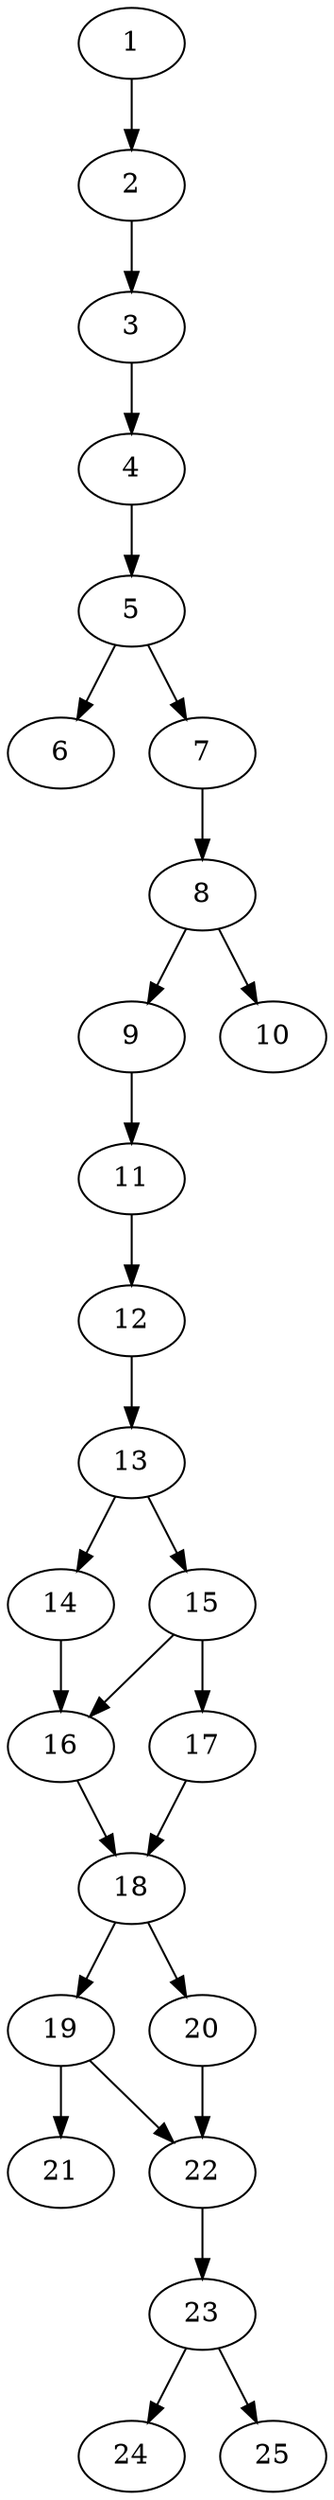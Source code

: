 // DAG automatically generated by daggen at Thu Oct  3 14:00:39 2019
// ./daggen --dot -n 25 --ccr 0.5 --fat 0.3 --regular 0.5 --density 0.6 --mindata 5242880 --maxdata 52428800 
digraph G {
  1 [size="101476352", alpha="0.10", expect_size="50738176"] 
  1 -> 2 [size ="50738176"]
  2 [size="12136448", alpha="0.10", expect_size="6068224"] 
  2 -> 3 [size ="6068224"]
  3 [size="33085440", alpha="0.15", expect_size="16542720"] 
  3 -> 4 [size ="16542720"]
  4 [size="48556032", alpha="0.14", expect_size="24278016"] 
  4 -> 5 [size ="24278016"]
  5 [size="38512640", alpha="0.15", expect_size="19256320"] 
  5 -> 6 [size ="19256320"]
  5 -> 7 [size ="19256320"]
  6 [size="77860864", alpha="0.03", expect_size="38930432"] 
  7 [size="69924864", alpha="0.17", expect_size="34962432"] 
  7 -> 8 [size ="34962432"]
  8 [size="70772736", alpha="0.05", expect_size="35386368"] 
  8 -> 9 [size ="35386368"]
  8 -> 10 [size ="35386368"]
  9 [size="61947904", alpha="0.14", expect_size="30973952"] 
  9 -> 11 [size ="30973952"]
  10 [size="31823872", alpha="0.00", expect_size="15911936"] 
  11 [size="90222592", alpha="0.14", expect_size="45111296"] 
  11 -> 12 [size ="45111296"]
  12 [size="40869888", alpha="0.01", expect_size="20434944"] 
  12 -> 13 [size ="20434944"]
  13 [size="89290752", alpha="0.07", expect_size="44645376"] 
  13 -> 14 [size ="44645376"]
  13 -> 15 [size ="44645376"]
  14 [size="67072000", alpha="0.03", expect_size="33536000"] 
  14 -> 16 [size ="33536000"]
  15 [size="36616192", alpha="0.08", expect_size="18308096"] 
  15 -> 16 [size ="18308096"]
  15 -> 17 [size ="18308096"]
  16 [size="14761984", alpha="0.14", expect_size="7380992"] 
  16 -> 18 [size ="7380992"]
  17 [size="29126656", alpha="0.02", expect_size="14563328"] 
  17 -> 18 [size ="14563328"]
  18 [size="13389824", alpha="0.11", expect_size="6694912"] 
  18 -> 19 [size ="6694912"]
  18 -> 20 [size ="6694912"]
  19 [size="36188160", alpha="0.18", expect_size="18094080"] 
  19 -> 21 [size ="18094080"]
  19 -> 22 [size ="18094080"]
  20 [size="101027840", alpha="0.15", expect_size="50513920"] 
  20 -> 22 [size ="50513920"]
  21 [size="102785024", alpha="0.11", expect_size="51392512"] 
  22 [size="72855552", alpha="0.08", expect_size="36427776"] 
  22 -> 23 [size ="36427776"]
  23 [size="76777472", alpha="0.10", expect_size="38388736"] 
  23 -> 24 [size ="38388736"]
  23 -> 25 [size ="38388736"]
  24 [size="13680640", alpha="0.19", expect_size="6840320"] 
  25 [size="28225536", alpha="0.15", expect_size="14112768"] 
}

